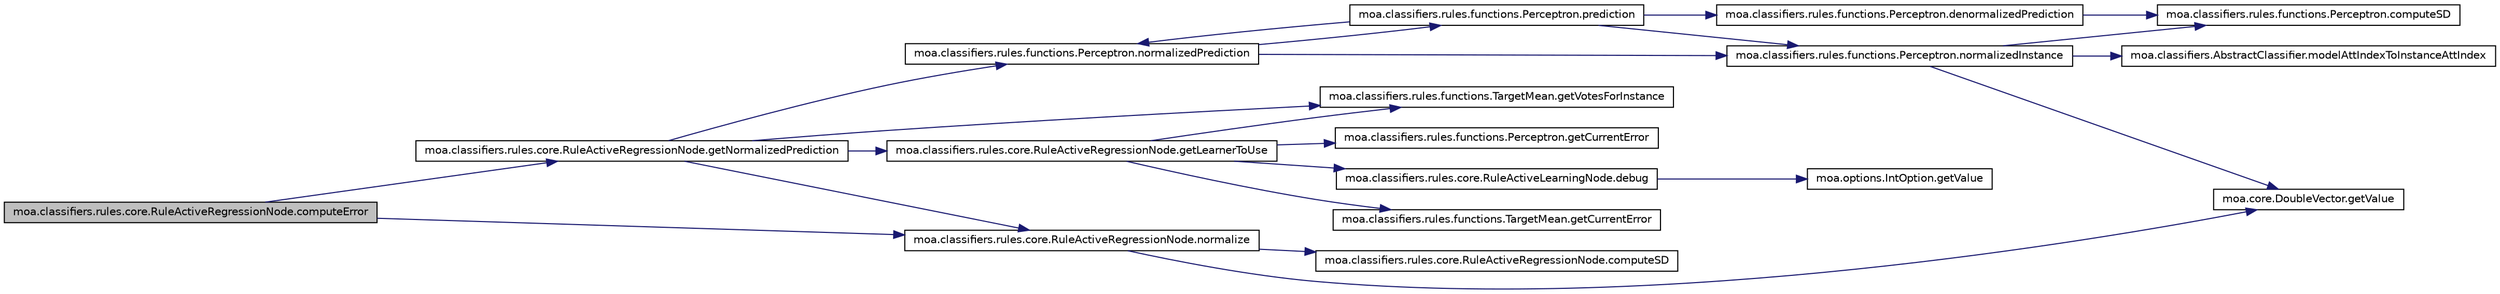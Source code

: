 digraph G
{
  edge [fontname="Helvetica",fontsize="10",labelfontname="Helvetica",labelfontsize="10"];
  node [fontname="Helvetica",fontsize="10",shape=record];
  rankdir=LR;
  Node1 [label="moa.classifiers.rules.core.RuleActiveRegressionNode.computeError",height=0.2,width=0.4,color="black", fillcolor="grey75", style="filled" fontcolor="black"];
  Node1 -> Node2 [color="midnightblue",fontsize="10",style="solid",fontname="Helvetica"];
  Node2 [label="moa.classifiers.rules.core.RuleActiveRegressionNode.getNormalizedPrediction",height=0.2,width=0.4,color="black", fillcolor="white", style="filled",URL="$classmoa_1_1classifiers_1_1rules_1_1core_1_1RuleActiveRegressionNode.html#a8f181c120725cda883981ca430c00ccc"];
  Node2 -> Node3 [color="midnightblue",fontsize="10",style="solid",fontname="Helvetica"];
  Node3 [label="moa.classifiers.rules.core.RuleActiveRegressionNode.getLearnerToUse",height=0.2,width=0.4,color="black", fillcolor="white", style="filled",URL="$classmoa_1_1classifiers_1_1rules_1_1core_1_1RuleActiveRegressionNode.html#ae7df9582eb32855eb963849c4e2cde09"];
  Node3 -> Node4 [color="midnightblue",fontsize="10",style="solid",fontname="Helvetica"];
  Node4 [label="moa.classifiers.rules.core.RuleActiveLearningNode.debug",height=0.2,width=0.4,color="black", fillcolor="white", style="filled",URL="$classmoa_1_1classifiers_1_1rules_1_1core_1_1RuleActiveLearningNode.html#aeecf86c1e64660bab6dee5f27f122a81"];
  Node4 -> Node5 [color="midnightblue",fontsize="10",style="solid",fontname="Helvetica"];
  Node5 [label="moa.options.IntOption.getValue",height=0.2,width=0.4,color="black", fillcolor="white", style="filled",URL="$classmoa_1_1options_1_1IntOption.html#affae8787274b44ab7616d46b8d6c831a"];
  Node3 -> Node6 [color="midnightblue",fontsize="10",style="solid",fontname="Helvetica"];
  Node6 [label="moa.classifiers.rules.functions.TargetMean.getCurrentError",height=0.2,width=0.4,color="black", fillcolor="white", style="filled",URL="$classmoa_1_1classifiers_1_1rules_1_1functions_1_1TargetMean.html#a948e27a1fe4ce51b80e58283d527df71"];
  Node3 -> Node7 [color="midnightblue",fontsize="10",style="solid",fontname="Helvetica"];
  Node7 [label="moa.classifiers.rules.functions.Perceptron.getCurrentError",height=0.2,width=0.4,color="black", fillcolor="white", style="filled",URL="$classmoa_1_1classifiers_1_1rules_1_1functions_1_1Perceptron.html#adaecdfe3b7ed09f13719a1c44e19ff3f"];
  Node3 -> Node8 [color="midnightblue",fontsize="10",style="solid",fontname="Helvetica"];
  Node8 [label="moa.classifiers.rules.functions.TargetMean.getVotesForInstance",height=0.2,width=0.4,color="black", fillcolor="white", style="filled",URL="$classmoa_1_1classifiers_1_1rules_1_1functions_1_1TargetMean.html#a523c9306eb864c869da1e9ceba8dc33e",tooltip="Predicts the class memberships for a given instance."];
  Node2 -> Node8 [color="midnightblue",fontsize="10",style="solid",fontname="Helvetica"];
  Node2 -> Node9 [color="midnightblue",fontsize="10",style="solid",fontname="Helvetica"];
  Node9 [label="moa.classifiers.rules.core.RuleActiveRegressionNode.normalize",height=0.2,width=0.4,color="black", fillcolor="white", style="filled",URL="$classmoa_1_1classifiers_1_1rules_1_1core_1_1RuleActiveRegressionNode.html#a0c6bf534dc5f5fb1aca7c2ed8b494f48"];
  Node9 -> Node10 [color="midnightblue",fontsize="10",style="solid",fontname="Helvetica"];
  Node10 [label="moa.classifiers.rules.core.RuleActiveRegressionNode.computeSD",height=0.2,width=0.4,color="black", fillcolor="white", style="filled",URL="$classmoa_1_1classifiers_1_1rules_1_1core_1_1RuleActiveRegressionNode.html#a927ff79c08f7c62f100ca77a28c216db"];
  Node9 -> Node11 [color="midnightblue",fontsize="10",style="solid",fontname="Helvetica"];
  Node11 [label="moa.core.DoubleVector.getValue",height=0.2,width=0.4,color="black", fillcolor="white", style="filled",URL="$classmoa_1_1core_1_1DoubleVector.html#a0a22580b229225823e9b11ed9d35104a"];
  Node2 -> Node12 [color="midnightblue",fontsize="10",style="solid",fontname="Helvetica"];
  Node12 [label="moa.classifiers.rules.functions.Perceptron.normalizedPrediction",height=0.2,width=0.4,color="black", fillcolor="white", style="filled",URL="$classmoa_1_1classifiers_1_1rules_1_1functions_1_1Perceptron.html#a8d9e43254892668a7306069717dddf2e"];
  Node12 -> Node13 [color="midnightblue",fontsize="10",style="solid",fontname="Helvetica"];
  Node13 [label="moa.classifiers.rules.functions.Perceptron.normalizedInstance",height=0.2,width=0.4,color="black", fillcolor="white", style="filled",URL="$classmoa_1_1classifiers_1_1rules_1_1functions_1_1Perceptron.html#ac44525888635894dc9d7eae514b37833"];
  Node13 -> Node14 [color="midnightblue",fontsize="10",style="solid",fontname="Helvetica"];
  Node14 [label="moa.classifiers.rules.functions.Perceptron.computeSD",height=0.2,width=0.4,color="black", fillcolor="white", style="filled",URL="$classmoa_1_1classifiers_1_1rules_1_1functions_1_1Perceptron.html#a2c732b0d49579b53b63879edaf268a91"];
  Node13 -> Node11 [color="midnightblue",fontsize="10",style="solid",fontname="Helvetica"];
  Node13 -> Node15 [color="midnightblue",fontsize="10",style="solid",fontname="Helvetica"];
  Node15 [label="moa.classifiers.AbstractClassifier.modelAttIndexToInstanceAttIndex",height=0.2,width=0.4,color="black", fillcolor="white", style="filled",URL="$classmoa_1_1classifiers_1_1AbstractClassifier.html#a5cd97fb8e5751d48de011c81f45466d4",tooltip="Gets the index of the attribute in the instance, given the index of the attribute..."];
  Node12 -> Node16 [color="midnightblue",fontsize="10",style="solid",fontname="Helvetica"];
  Node16 [label="moa.classifiers.rules.functions.Perceptron.prediction",height=0.2,width=0.4,color="black", fillcolor="white", style="filled",URL="$classmoa_1_1classifiers_1_1rules_1_1functions_1_1Perceptron.html#a95f60f3c1aafa6405ffe6f89f4337e9a",tooltip="Output the prediction made by this perceptron on the given instance."];
  Node16 -> Node17 [color="midnightblue",fontsize="10",style="solid",fontname="Helvetica"];
  Node17 [label="moa.classifiers.rules.functions.Perceptron.denormalizedPrediction",height=0.2,width=0.4,color="black", fillcolor="white", style="filled",URL="$classmoa_1_1classifiers_1_1rules_1_1functions_1_1Perceptron.html#afbfcb17524c9ed1222d6f306b426a6a0"];
  Node17 -> Node14 [color="midnightblue",fontsize="10",style="solid",fontname="Helvetica"];
  Node16 -> Node13 [color="midnightblue",fontsize="10",style="solid",fontname="Helvetica"];
  Node16 -> Node12 [color="midnightblue",fontsize="10",style="solid",fontname="Helvetica"];
  Node1 -> Node9 [color="midnightblue",fontsize="10",style="solid",fontname="Helvetica"];
}
